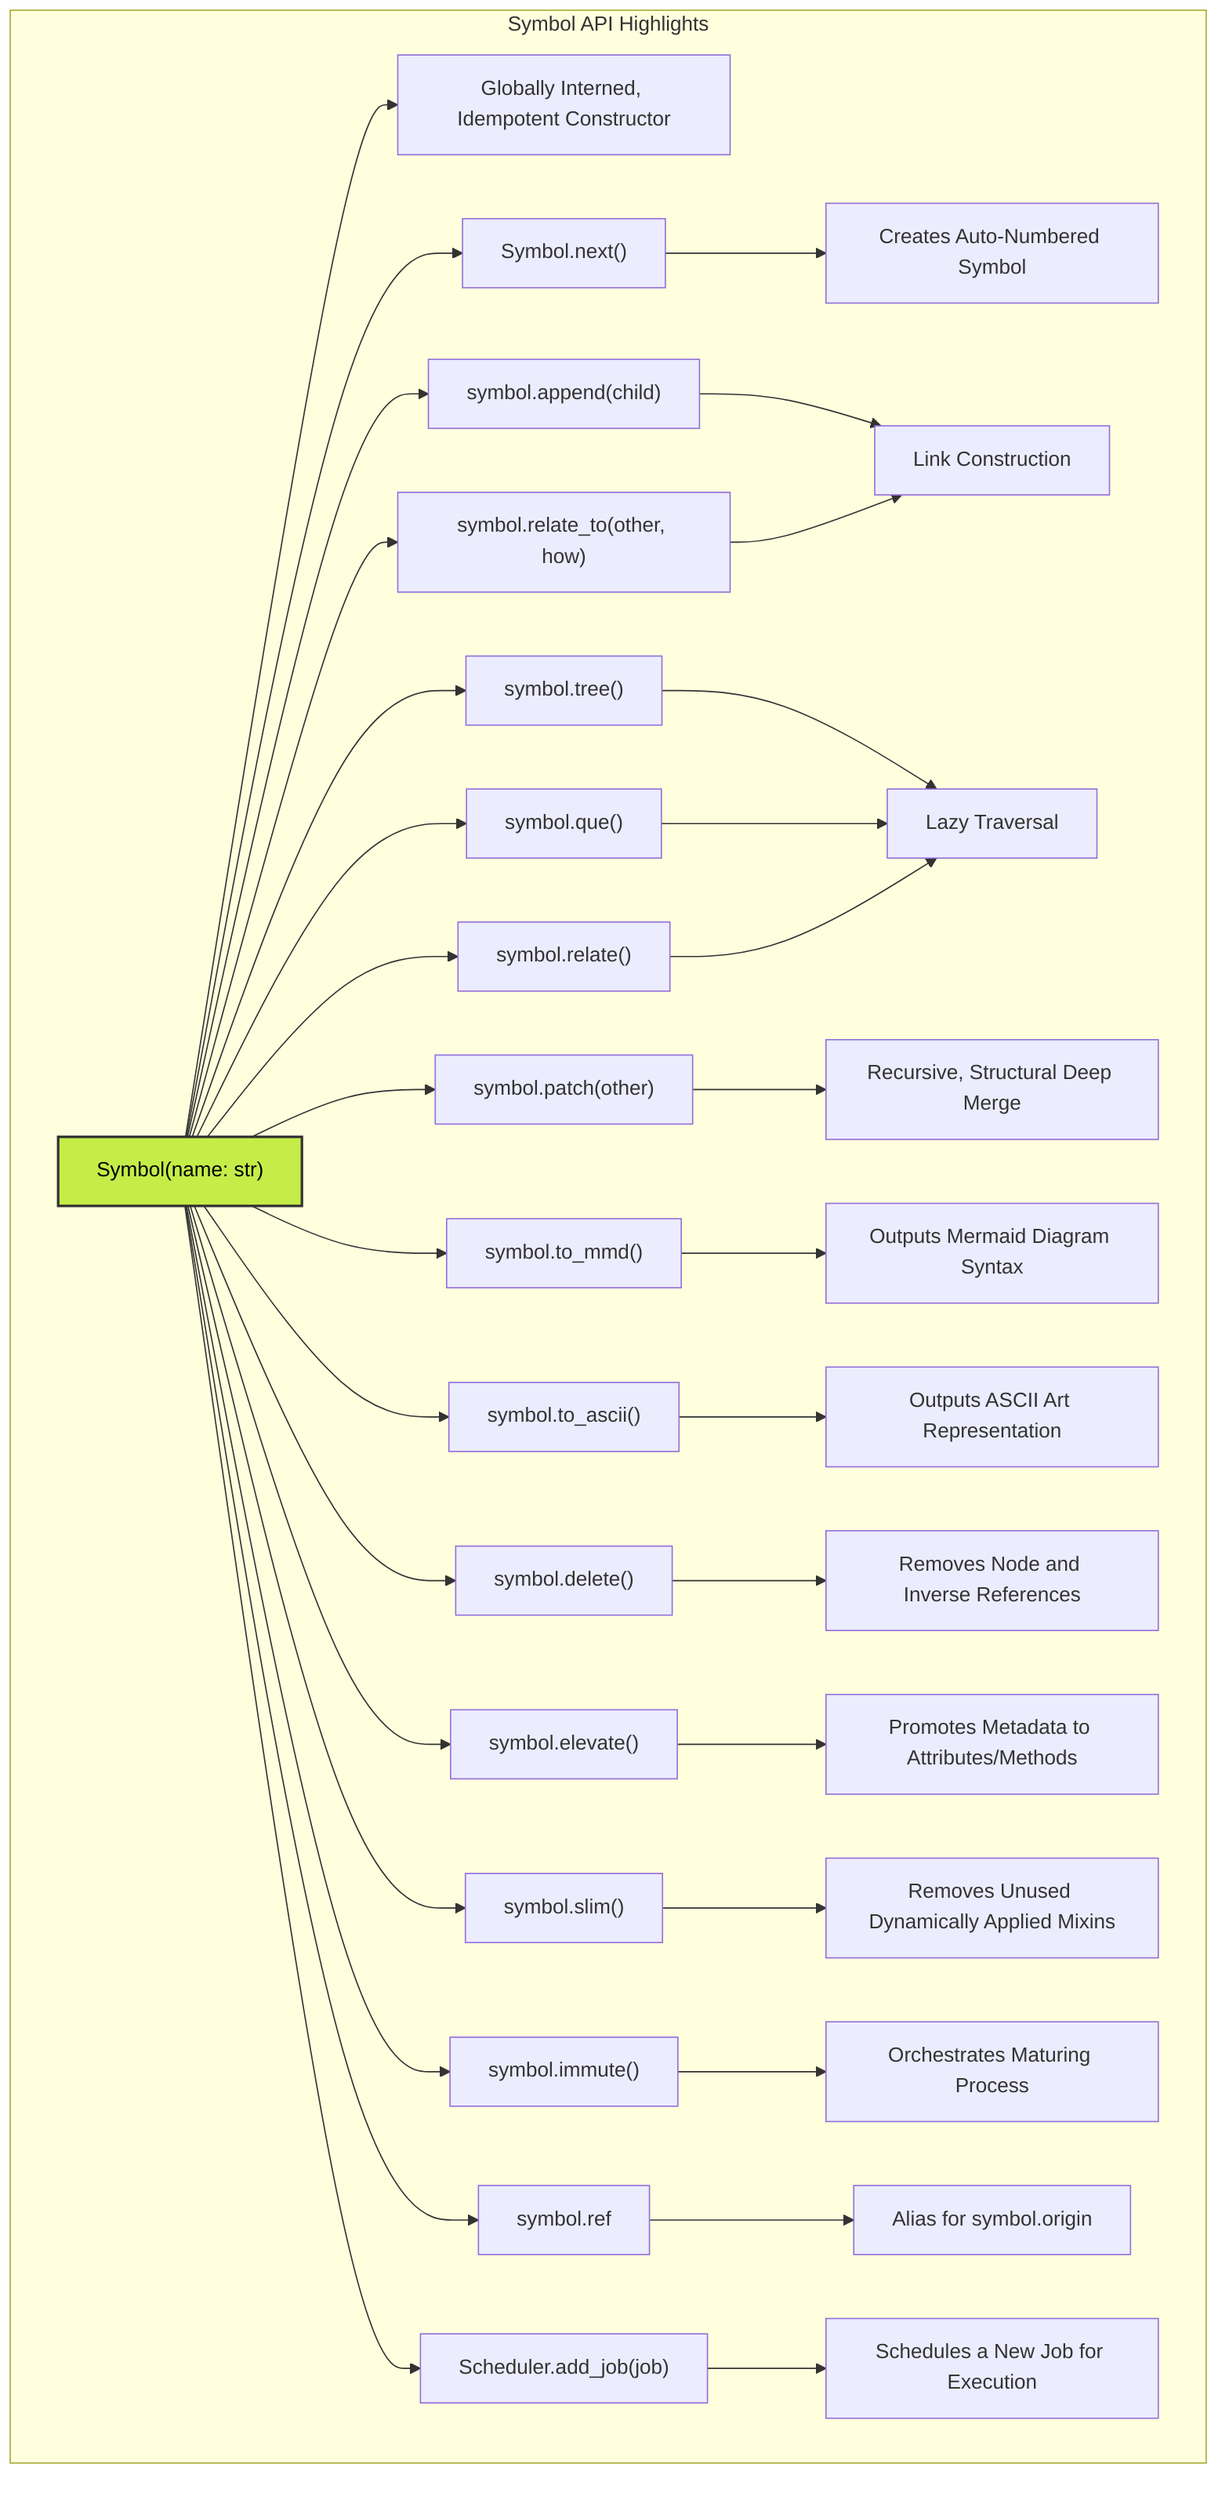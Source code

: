 graph
    subgraph "Symbol API Highlights"
        A[Symbol#40;name: str#41;] --> B[Globally Interned, Idempotent Constructor];
        A --> C[Symbol.next#40;#41;];
        C --> D[Creates Auto-Numbered Symbol];
        A --> E[symbol.append#40;child#41;];
        A --> F[symbol.relate_to#40;other, how#41;];
        E --> G[Link Construction];
        F --> G;
        A --> H[symbol.tree#40;#41;];
        A --> I[symbol.que#40;#41;];
        A --> J[symbol.relate#40;#41;];
        H --> K[Lazy Traversal];
        I --> K;
        J --> K;
        A --> L[symbol.patch#40;other#41;];
        L --> M[Recursive, Structural Deep Merge];
        A --> N[symbol.to_mmd#40;#41;];
        N --> O[Outputs Mermaid Diagram Syntax];
        A --> P[symbol.to_ascii#40;#41;];
        P --> Q[Outputs ASCII Art Representation];
        A --> R[symbol.delete#40;#41;];
        R --> S[Removes Node and Inverse References];
        A --> T[symbol.elevate#40;#41;];
        T --> U[Promotes Metadata to Attributes/Methods];
        A --> V[symbol.slim#40;#41;];
        V --> W[Removes Unused Dynamically Applied Mixins];
        A --> X[symbol.immute#40;#41;];
        X --> Y[Orchestrates Maturing Process];
        A --> Z[symbol.ref];
        Z --> AA[Alias for symbol.origin];
        A --> AB[Scheduler.add_job#40;job#41;];
        AB --> AC[Schedules a New Job for Execution];
    end

    style A fill:#c4ed48,stroke:#333,stroke-width:2px,color:#000000;